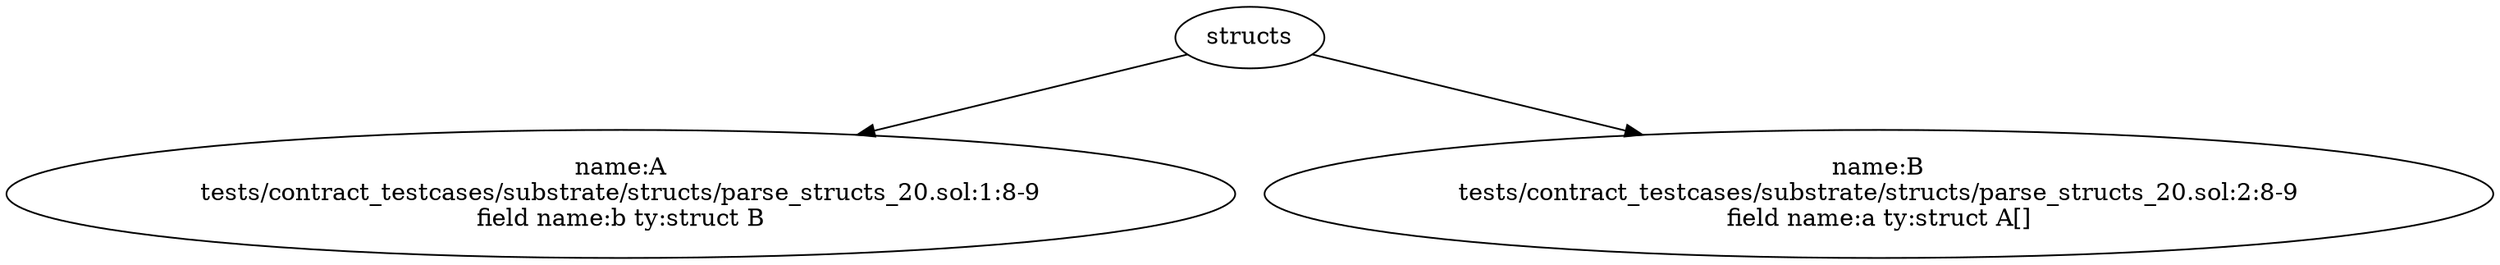 strict digraph "tests/contract_testcases/substrate/structs/parse_structs_20.sol" {
	A [label="name:A\ntests/contract_testcases/substrate/structs/parse_structs_20.sol:1:8-9\nfield name:b ty:struct B"]
	B [label="name:B\ntests/contract_testcases/substrate/structs/parse_structs_20.sol:2:8-9\nfield name:a ty:struct A[]"]
	structs -> A
	structs -> B
}
